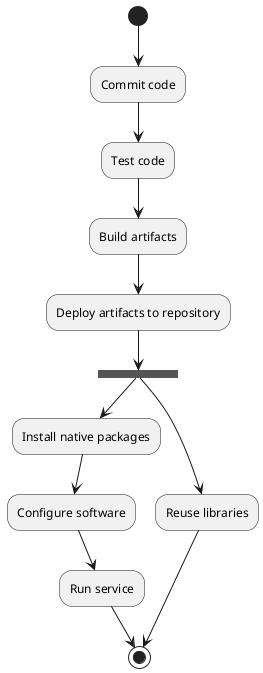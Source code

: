 @startuml
(*) --> "Commit code"
"Commit code" --> "Test code"
"Test code" --> "Build artifacts"
"Build artifacts" --> "Deploy artifacts to repository"
"Deploy artifacts to repository" --> ===A1===
===A1=== --> "Install native packages"
===A1=== --> "Reuse libraries"
"Reuse libraries" --> (*)
"Install native packages" --> "Configure software"
"Configure software" --> "Run service"
"Run service" --> (*)
@enduml
